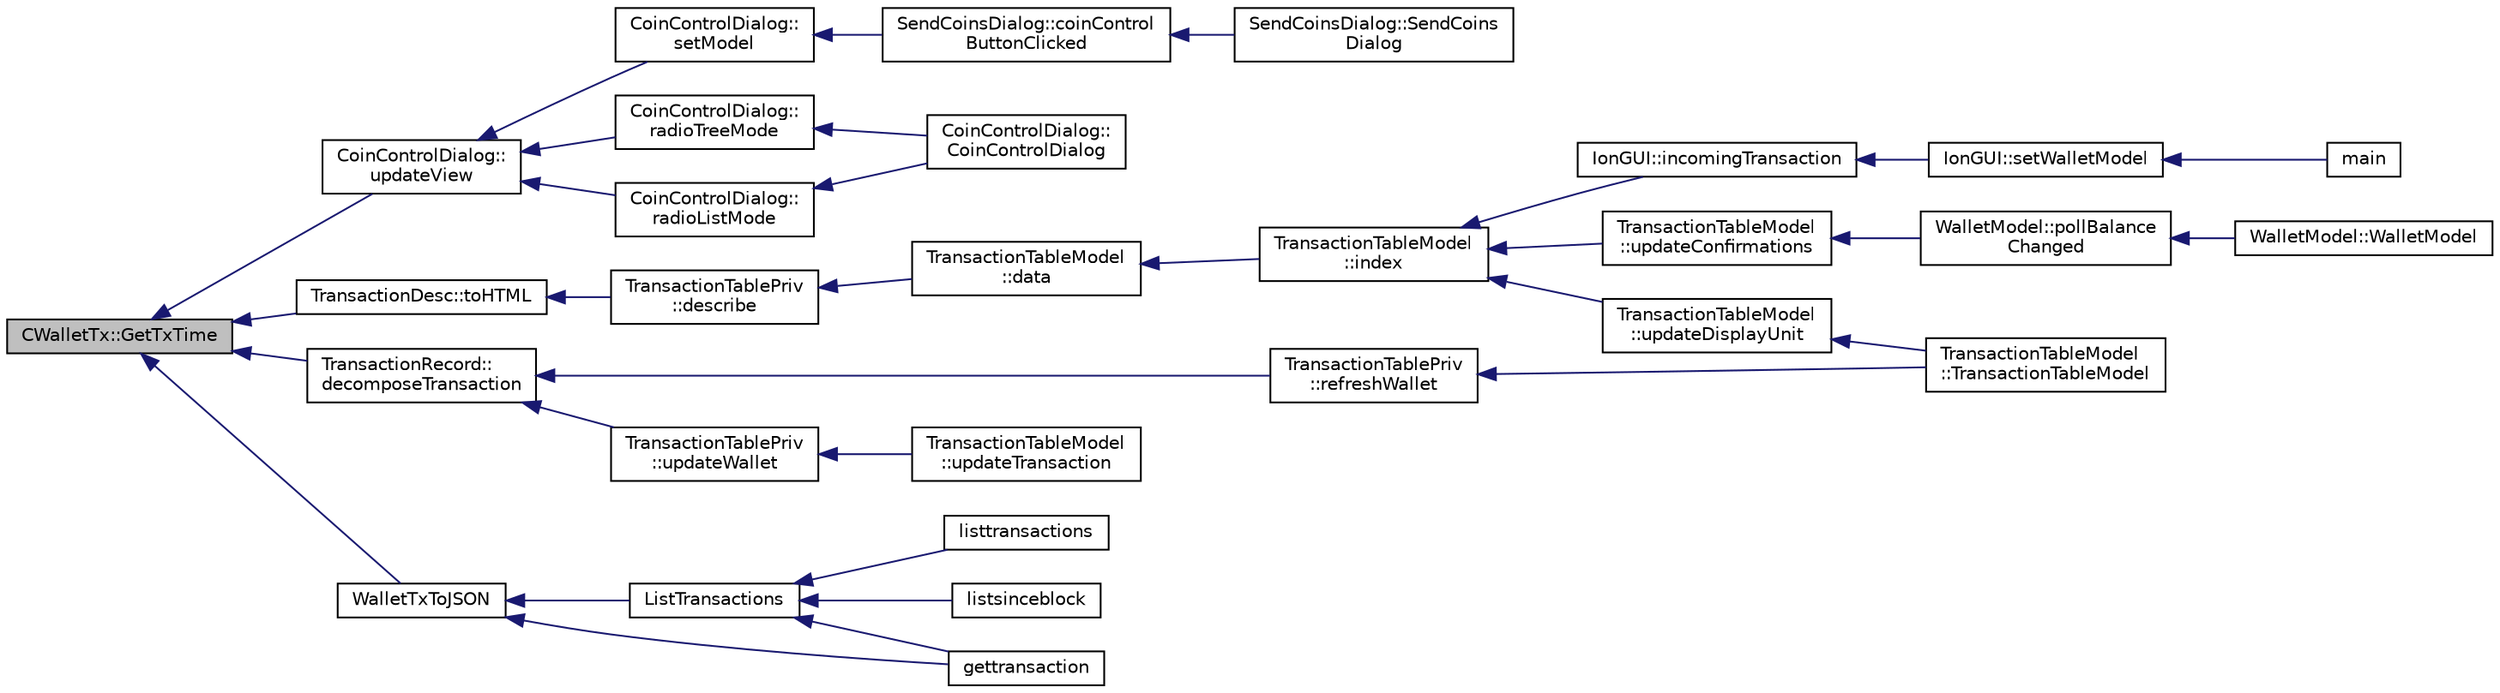 digraph "CWalletTx::GetTxTime"
{
  edge [fontname="Helvetica",fontsize="10",labelfontname="Helvetica",labelfontsize="10"];
  node [fontname="Helvetica",fontsize="10",shape=record];
  rankdir="LR";
  Node539 [label="CWalletTx::GetTxTime",height=0.2,width=0.4,color="black", fillcolor="grey75", style="filled", fontcolor="black"];
  Node539 -> Node540 [dir="back",color="midnightblue",fontsize="10",style="solid",fontname="Helvetica"];
  Node540 [label="CoinControlDialog::\lupdateView",height=0.2,width=0.4,color="black", fillcolor="white", style="filled",URL="$dd/dfb/class_coin_control_dialog.html#aadea33050e5c1efd5eae8d2fcfa721f9"];
  Node540 -> Node541 [dir="back",color="midnightblue",fontsize="10",style="solid",fontname="Helvetica"];
  Node541 [label="CoinControlDialog::\lsetModel",height=0.2,width=0.4,color="black", fillcolor="white", style="filled",URL="$dd/dfb/class_coin_control_dialog.html#a4c34a48574814089c54f763a22f5317a"];
  Node541 -> Node542 [dir="back",color="midnightblue",fontsize="10",style="solid",fontname="Helvetica"];
  Node542 [label="SendCoinsDialog::coinControl\lButtonClicked",height=0.2,width=0.4,color="black", fillcolor="white", style="filled",URL="$d6/de6/class_send_coins_dialog.html#a59d757d9e4bea5b380eb480fd79cfb49"];
  Node542 -> Node543 [dir="back",color="midnightblue",fontsize="10",style="solid",fontname="Helvetica"];
  Node543 [label="SendCoinsDialog::SendCoins\lDialog",height=0.2,width=0.4,color="black", fillcolor="white", style="filled",URL="$d6/de6/class_send_coins_dialog.html#a0df5bc29d1df68eda44826651afc595f"];
  Node540 -> Node544 [dir="back",color="midnightblue",fontsize="10",style="solid",fontname="Helvetica"];
  Node544 [label="CoinControlDialog::\lradioTreeMode",height=0.2,width=0.4,color="black", fillcolor="white", style="filled",URL="$dd/dfb/class_coin_control_dialog.html#a1990d478f3ffba666c358a4f1bd395ec"];
  Node544 -> Node545 [dir="back",color="midnightblue",fontsize="10",style="solid",fontname="Helvetica"];
  Node545 [label="CoinControlDialog::\lCoinControlDialog",height=0.2,width=0.4,color="black", fillcolor="white", style="filled",URL="$dd/dfb/class_coin_control_dialog.html#a0945e59c25f956fdab199dbaf252eff5"];
  Node540 -> Node546 [dir="back",color="midnightblue",fontsize="10",style="solid",fontname="Helvetica"];
  Node546 [label="CoinControlDialog::\lradioListMode",height=0.2,width=0.4,color="black", fillcolor="white", style="filled",URL="$dd/dfb/class_coin_control_dialog.html#a775c6d290cb63667a434b09072094533"];
  Node546 -> Node545 [dir="back",color="midnightblue",fontsize="10",style="solid",fontname="Helvetica"];
  Node539 -> Node547 [dir="back",color="midnightblue",fontsize="10",style="solid",fontname="Helvetica"];
  Node547 [label="TransactionDesc::toHTML",height=0.2,width=0.4,color="black", fillcolor="white", style="filled",URL="$d4/da9/class_transaction_desc.html#ab7c9dbb2048aae121dd9d75df86e64f4"];
  Node547 -> Node548 [dir="back",color="midnightblue",fontsize="10",style="solid",fontname="Helvetica"];
  Node548 [label="TransactionTablePriv\l::describe",height=0.2,width=0.4,color="black", fillcolor="white", style="filled",URL="$d2/ddb/class_transaction_table_priv.html#ab08d44e16bf6dd95b5b83959b3013780"];
  Node548 -> Node549 [dir="back",color="midnightblue",fontsize="10",style="solid",fontname="Helvetica"];
  Node549 [label="TransactionTableModel\l::data",height=0.2,width=0.4,color="black", fillcolor="white", style="filled",URL="$d7/dfe/class_transaction_table_model.html#a02173c31b6014bff182e320217e30e10"];
  Node549 -> Node550 [dir="back",color="midnightblue",fontsize="10",style="solid",fontname="Helvetica"];
  Node550 [label="TransactionTableModel\l::index",height=0.2,width=0.4,color="black", fillcolor="white", style="filled",URL="$d7/dfe/class_transaction_table_model.html#af3a9a49314f80268a77a704f7f028905"];
  Node550 -> Node551 [dir="back",color="midnightblue",fontsize="10",style="solid",fontname="Helvetica"];
  Node551 [label="IonGUI::incomingTransaction",height=0.2,width=0.4,color="black", fillcolor="white", style="filled",URL="$dc/d0b/class_ion_g_u_i.html#acdb78c5d98fb4528bd0e9f5b9c5ad048",tooltip="Show incoming transaction notification for new transactions. "];
  Node551 -> Node552 [dir="back",color="midnightblue",fontsize="10",style="solid",fontname="Helvetica"];
  Node552 [label="IonGUI::setWalletModel",height=0.2,width=0.4,color="black", fillcolor="white", style="filled",URL="$dc/d0b/class_ion_g_u_i.html#a37f87db65498b036d387c705a749c45d",tooltip="Set the wallet model. "];
  Node552 -> Node553 [dir="back",color="midnightblue",fontsize="10",style="solid",fontname="Helvetica"];
  Node553 [label="main",height=0.2,width=0.4,color="black", fillcolor="white", style="filled",URL="$d5/d2d/ion_8cpp.html#a0ddf1224851353fc92bfbff6f499fa97"];
  Node550 -> Node554 [dir="back",color="midnightblue",fontsize="10",style="solid",fontname="Helvetica"];
  Node554 [label="TransactionTableModel\l::updateConfirmations",height=0.2,width=0.4,color="black", fillcolor="white", style="filled",URL="$d7/dfe/class_transaction_table_model.html#a5899d9eda6465bfb16d2846b6459567e"];
  Node554 -> Node555 [dir="back",color="midnightblue",fontsize="10",style="solid",fontname="Helvetica"];
  Node555 [label="WalletModel::pollBalance\lChanged",height=0.2,width=0.4,color="black", fillcolor="white", style="filled",URL="$d4/d27/class_wallet_model.html#a51469b2d95cfd4bc0a14ee456fca7b95"];
  Node555 -> Node556 [dir="back",color="midnightblue",fontsize="10",style="solid",fontname="Helvetica"];
  Node556 [label="WalletModel::WalletModel",height=0.2,width=0.4,color="black", fillcolor="white", style="filled",URL="$d4/d27/class_wallet_model.html#af50d9654d2f20e4e4f0789dcb64ad6b1"];
  Node550 -> Node557 [dir="back",color="midnightblue",fontsize="10",style="solid",fontname="Helvetica"];
  Node557 [label="TransactionTableModel\l::updateDisplayUnit",height=0.2,width=0.4,color="black", fillcolor="white", style="filled",URL="$d7/dfe/class_transaction_table_model.html#a8b73ff7d72ec2dd69790bc61bbe8575e"];
  Node557 -> Node558 [dir="back",color="midnightblue",fontsize="10",style="solid",fontname="Helvetica"];
  Node558 [label="TransactionTableModel\l::TransactionTableModel",height=0.2,width=0.4,color="black", fillcolor="white", style="filled",URL="$d7/dfe/class_transaction_table_model.html#a6c10b7cab9804eee6df9e049a978dc62"];
  Node539 -> Node559 [dir="back",color="midnightblue",fontsize="10",style="solid",fontname="Helvetica"];
  Node559 [label="TransactionRecord::\ldecomposeTransaction",height=0.2,width=0.4,color="black", fillcolor="white", style="filled",URL="$d1/da7/class_transaction_record.html#a9f5db4465fa5fdcc3f9af525096bcdb9"];
  Node559 -> Node560 [dir="back",color="midnightblue",fontsize="10",style="solid",fontname="Helvetica"];
  Node560 [label="TransactionTablePriv\l::refreshWallet",height=0.2,width=0.4,color="black", fillcolor="white", style="filled",URL="$d2/ddb/class_transaction_table_priv.html#a1f81da5d7cfb2aac03a5e18e6bc91792"];
  Node560 -> Node558 [dir="back",color="midnightblue",fontsize="10",style="solid",fontname="Helvetica"];
  Node559 -> Node561 [dir="back",color="midnightblue",fontsize="10",style="solid",fontname="Helvetica"];
  Node561 [label="TransactionTablePriv\l::updateWallet",height=0.2,width=0.4,color="black", fillcolor="white", style="filled",URL="$d2/ddb/class_transaction_table_priv.html#a5a8454ce91251c4d9eb927bf2850745c"];
  Node561 -> Node562 [dir="back",color="midnightblue",fontsize="10",style="solid",fontname="Helvetica"];
  Node562 [label="TransactionTableModel\l::updateTransaction",height=0.2,width=0.4,color="black", fillcolor="white", style="filled",URL="$d7/dfe/class_transaction_table_model.html#a8de43b3c7ba0612304906eb5a2f51a06"];
  Node539 -> Node563 [dir="back",color="midnightblue",fontsize="10",style="solid",fontname="Helvetica"];
  Node563 [label="WalletTxToJSON",height=0.2,width=0.4,color="black", fillcolor="white", style="filled",URL="$df/d1d/rpcwallet_8cpp.html#a28e51f3edfce43e075603e9e315f40c4"];
  Node563 -> Node564 [dir="back",color="midnightblue",fontsize="10",style="solid",fontname="Helvetica"];
  Node564 [label="ListTransactions",height=0.2,width=0.4,color="black", fillcolor="white", style="filled",URL="$df/d1d/rpcwallet_8cpp.html#a460d931e7f098979bea783409c971d53"];
  Node564 -> Node565 [dir="back",color="midnightblue",fontsize="10",style="solid",fontname="Helvetica"];
  Node565 [label="listtransactions",height=0.2,width=0.4,color="black", fillcolor="white", style="filled",URL="$df/d1d/rpcwallet_8cpp.html#a3247ccfc52f810122e28895d423e13fd"];
  Node564 -> Node566 [dir="back",color="midnightblue",fontsize="10",style="solid",fontname="Helvetica"];
  Node566 [label="listsinceblock",height=0.2,width=0.4,color="black", fillcolor="white", style="filled",URL="$df/d1d/rpcwallet_8cpp.html#a53cf4975a89f414ef3bd180f6b4773cd"];
  Node564 -> Node567 [dir="back",color="midnightblue",fontsize="10",style="solid",fontname="Helvetica"];
  Node567 [label="gettransaction",height=0.2,width=0.4,color="black", fillcolor="white", style="filled",URL="$df/d1d/rpcwallet_8cpp.html#a845c15a1402787fcf2cc021111ea89f5"];
  Node563 -> Node567 [dir="back",color="midnightblue",fontsize="10",style="solid",fontname="Helvetica"];
}
